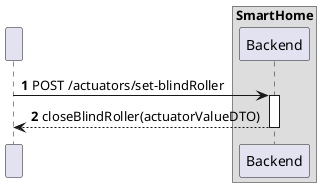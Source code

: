 @startuml
'https://plantuml.com/sequence-diagram
!pragma layout smetana

autonumber

    participant " " as HTTP
    box SmartHome
    participant Backend as BE
    end box

HTTP -> BE : POST /actuators/set-blindRoller
activate BE

BE --> HTTP : closeBlindRoller(actuatorValueDTO)
deactivate BE

@endumll
